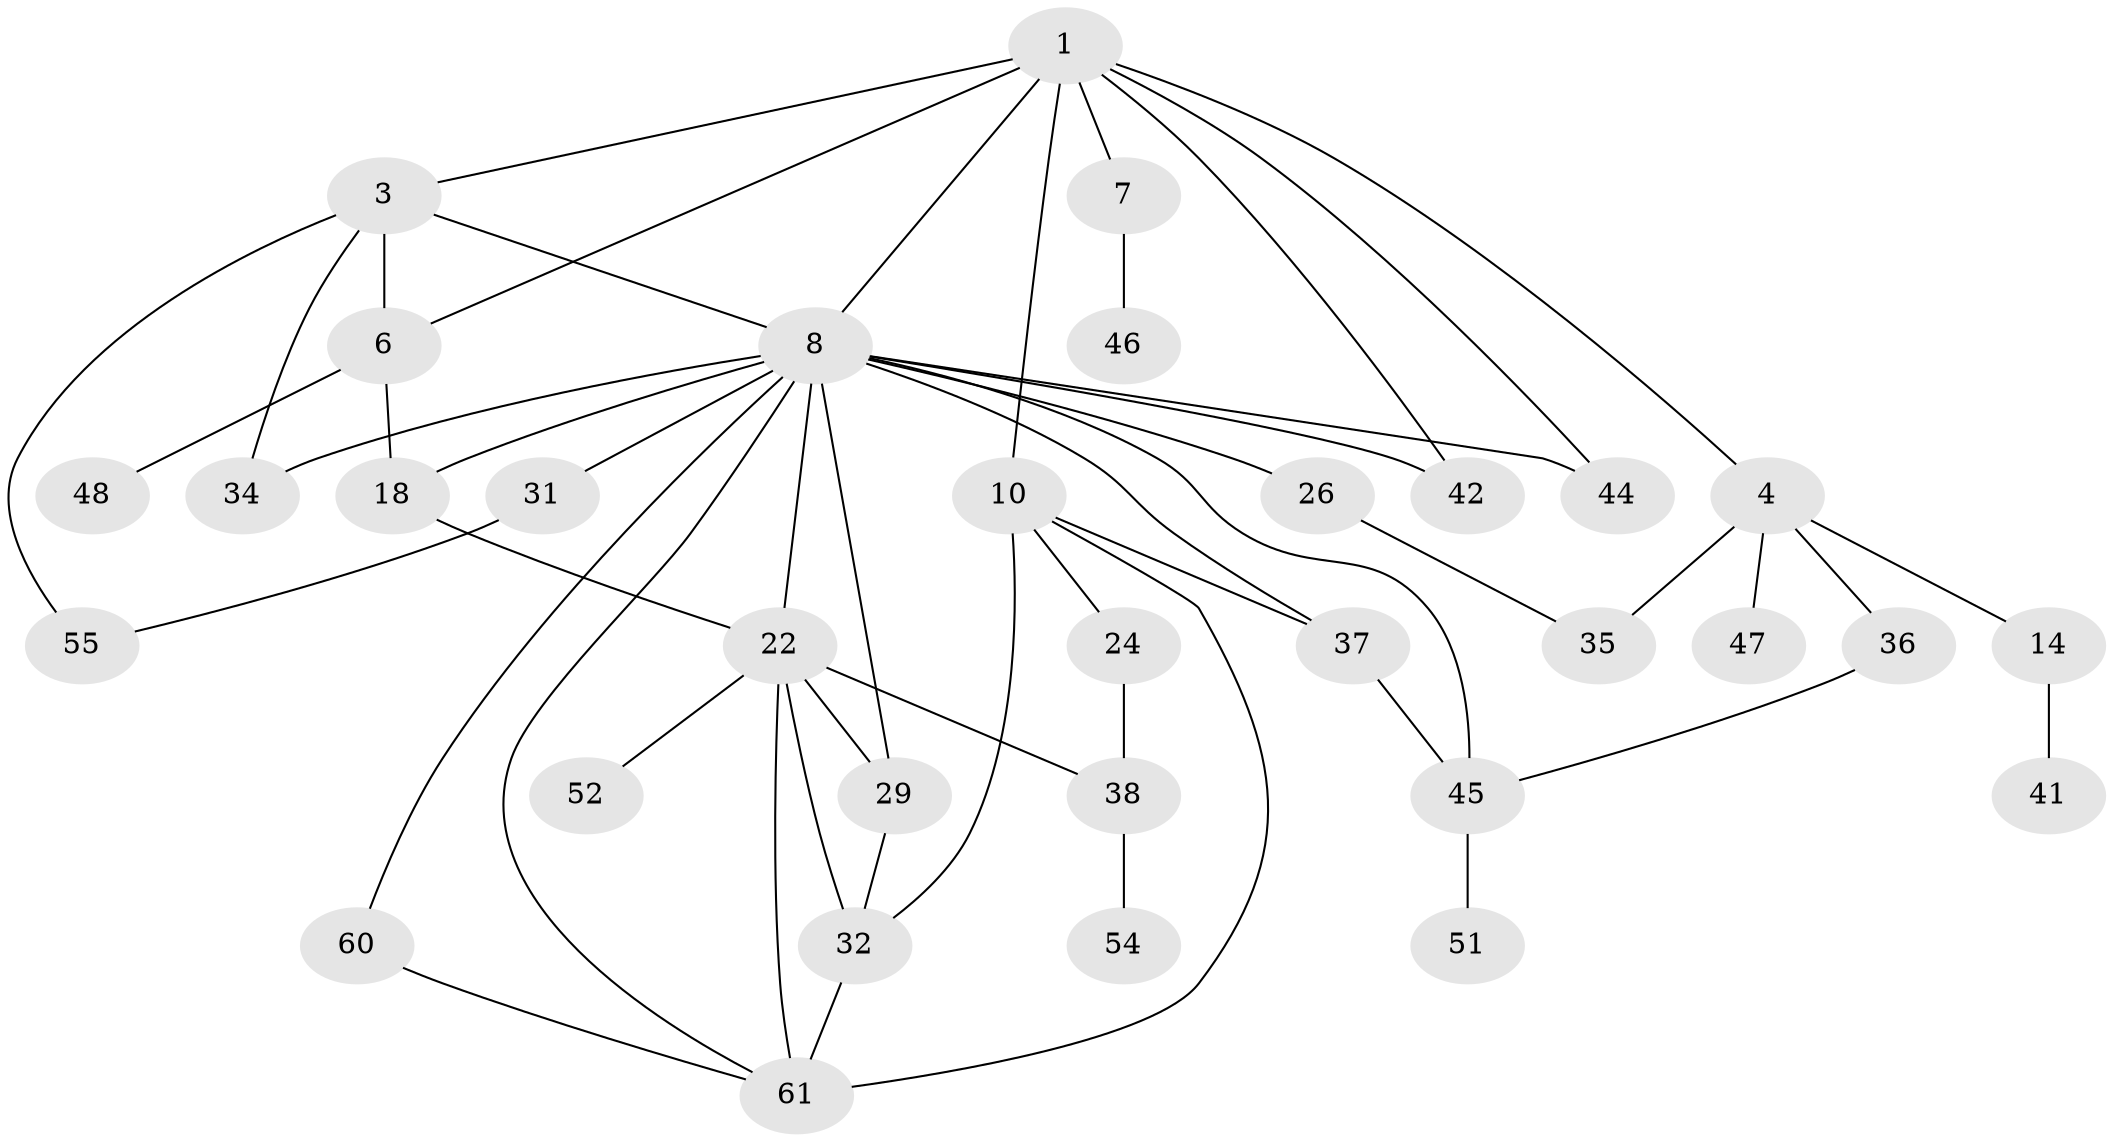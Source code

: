 // original degree distribution, {5: 0.1044776119402985, 3: 0.23880597014925373, 4: 0.1791044776119403, 2: 0.31343283582089554, 7: 0.014925373134328358, 1: 0.14925373134328357}
// Generated by graph-tools (version 1.1) at 2025/13/03/09/25 04:13:24]
// undirected, 33 vertices, 52 edges
graph export_dot {
graph [start="1"]
  node [color=gray90,style=filled];
  1 [super="+2"];
  3;
  4 [super="+5"];
  6 [super="+11"];
  7;
  8 [super="+16+23+58+15+13"];
  10 [super="+39"];
  14 [super="+28"];
  18;
  22 [super="+30+56"];
  24 [super="+33"];
  26;
  29;
  31;
  32 [super="+64"];
  34 [super="+50"];
  35 [super="+43"];
  36;
  37;
  38;
  41;
  42;
  44;
  45 [super="+49"];
  46;
  47;
  48;
  51 [super="+53"];
  52 [super="+63"];
  54;
  55 [super="+62+66"];
  60;
  61 [super="+65"];
  1 -- 3;
  1 -- 10;
  1 -- 4;
  1 -- 7;
  1 -- 42;
  1 -- 44;
  1 -- 8;
  1 -- 6;
  3 -- 6;
  3 -- 8;
  3 -- 34;
  3 -- 55;
  4 -- 35 [weight=2];
  4 -- 36;
  4 -- 14;
  4 -- 47 [weight=2];
  6 -- 48 [weight=2];
  6 -- 18;
  7 -- 46;
  8 -- 22 [weight=2];
  8 -- 34;
  8 -- 29 [weight=2];
  8 -- 26;
  8 -- 44;
  8 -- 45;
  8 -- 18 [weight=2];
  8 -- 60;
  8 -- 37;
  8 -- 42;
  8 -- 31 [weight=2];
  8 -- 61;
  10 -- 24;
  10 -- 32 [weight=2];
  10 -- 61;
  10 -- 37;
  14 -- 41;
  18 -- 22;
  22 -- 52;
  22 -- 32;
  22 -- 61;
  22 -- 38;
  22 -- 29;
  24 -- 38;
  26 -- 35;
  29 -- 32;
  31 -- 55;
  32 -- 61 [weight=2];
  36 -- 45;
  37 -- 45;
  38 -- 54;
  45 -- 51;
  60 -- 61;
}
